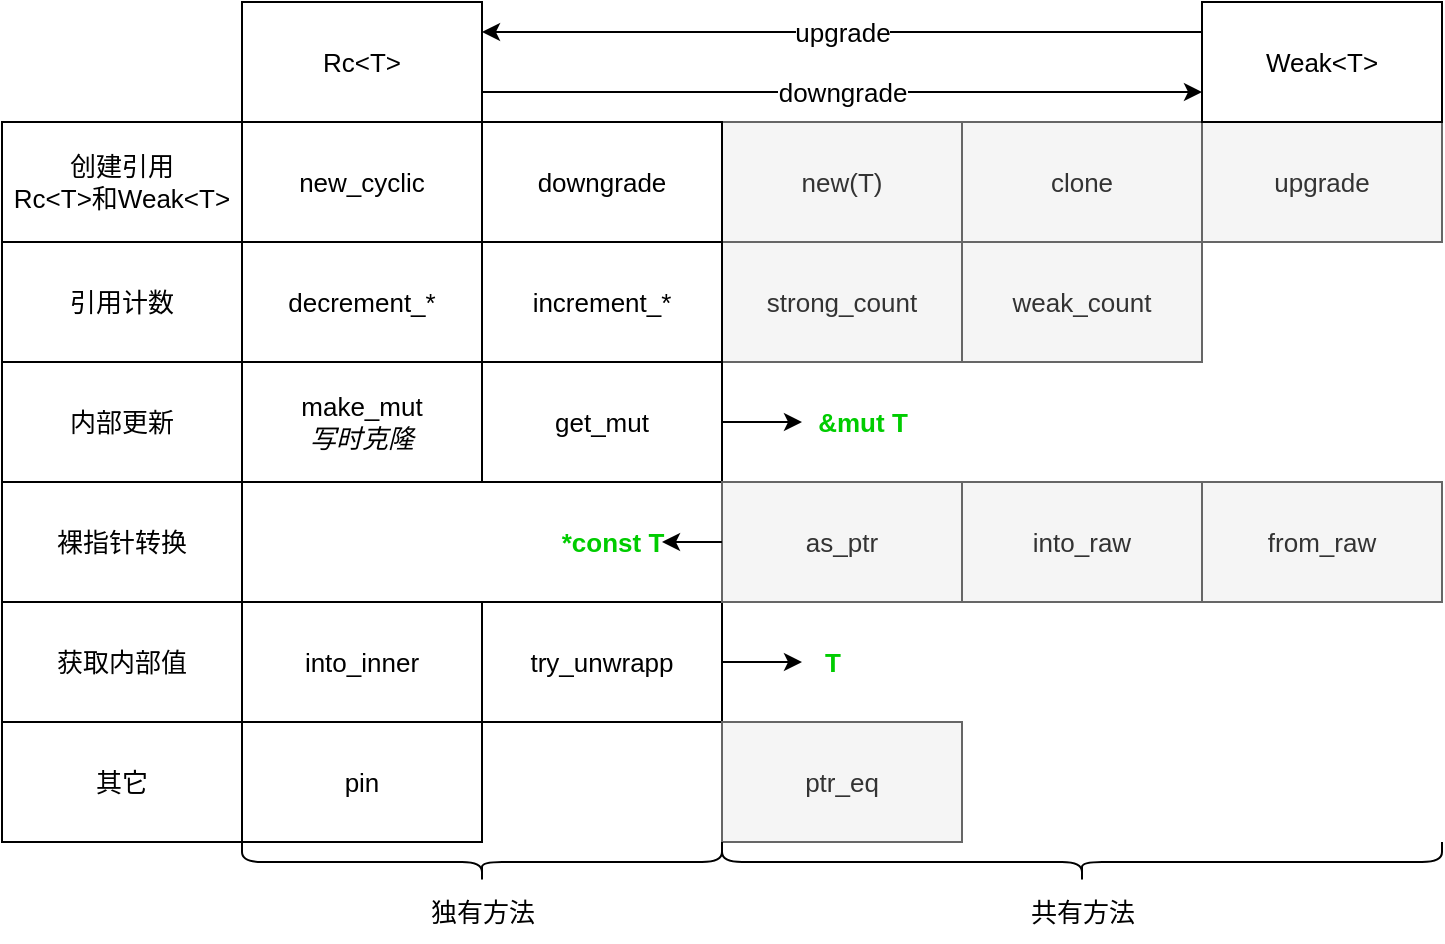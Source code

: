 <mxfile version="21.6.1" type="device">
  <diagram name="第 1 页" id="ZhXgaytAjwRBKxeGgEph">
    <mxGraphModel dx="794" dy="1137" grid="0" gridSize="10" guides="1" tooltips="1" connect="1" arrows="1" fold="1" page="1" pageScale="1" pageWidth="827" pageHeight="1169" math="0" shadow="0">
      <root>
        <mxCell id="0" />
        <mxCell id="1" parent="0" />
        <mxCell id="quyLLZ4MQwhN_KMvG2f8-1" value="Rc&amp;lt;T&amp;gt;" style="rounded=0;whiteSpace=wrap;html=1;fontSize=13;" vertex="1" parent="1">
          <mxGeometry x="170" y="270" width="120" height="60" as="geometry" />
        </mxCell>
        <mxCell id="quyLLZ4MQwhN_KMvG2f8-2" value="new(T)" style="rounded=0;whiteSpace=wrap;html=1;fillColor=#f5f5f5;strokeColor=#666666;fontColor=#333333;fontSize=13;" vertex="1" parent="1">
          <mxGeometry x="410" y="330" width="120" height="60" as="geometry" />
        </mxCell>
        <mxCell id="quyLLZ4MQwhN_KMvG2f8-3" value="new_cyclic" style="rounded=0;whiteSpace=wrap;html=1;fontSize=13;" vertex="1" parent="1">
          <mxGeometry x="170" y="330" width="120" height="60" as="geometry" />
        </mxCell>
        <mxCell id="quyLLZ4MQwhN_KMvG2f8-4" value="into_inner" style="rounded=0;whiteSpace=wrap;html=1;fontSize=13;" vertex="1" parent="1">
          <mxGeometry x="170" y="570" width="120" height="60" as="geometry" />
        </mxCell>
        <mxCell id="quyLLZ4MQwhN_KMvG2f8-5" value="try_unwrapp" style="rounded=0;whiteSpace=wrap;html=1;fontSize=13;" vertex="1" parent="1">
          <mxGeometry x="290" y="570" width="120" height="60" as="geometry" />
        </mxCell>
        <mxCell id="quyLLZ4MQwhN_KMvG2f8-6" value="make_mut&lt;br&gt;&lt;i&gt;写时克隆&lt;/i&gt;" style="rounded=0;whiteSpace=wrap;html=1;fontSize=13;" vertex="1" parent="1">
          <mxGeometry x="170" y="450" width="120" height="60" as="geometry" />
        </mxCell>
        <mxCell id="quyLLZ4MQwhN_KMvG2f8-7" value="get_mut" style="rounded=0;whiteSpace=wrap;html=1;fontSize=13;" vertex="1" parent="1">
          <mxGeometry x="290" y="450" width="120" height="60" as="geometry" />
        </mxCell>
        <mxCell id="quyLLZ4MQwhN_KMvG2f8-8" value="as_ptr" style="rounded=0;whiteSpace=wrap;html=1;fillColor=#f5f5f5;strokeColor=#666666;fontColor=#333333;fontSize=13;" vertex="1" parent="1">
          <mxGeometry x="410" y="510" width="120" height="60" as="geometry" />
        </mxCell>
        <mxCell id="quyLLZ4MQwhN_KMvG2f8-9" value="into_raw" style="rounded=0;whiteSpace=wrap;html=1;fillColor=#f5f5f5;strokeColor=#666666;fontColor=#333333;fontSize=13;" vertex="1" parent="1">
          <mxGeometry x="530" y="510" width="120" height="60" as="geometry" />
        </mxCell>
        <mxCell id="quyLLZ4MQwhN_KMvG2f8-10" value="from_raw" style="rounded=0;whiteSpace=wrap;html=1;fillColor=#f5f5f5;strokeColor=#666666;fontColor=#333333;fontSize=13;" vertex="1" parent="1">
          <mxGeometry x="650" y="510" width="120" height="60" as="geometry" />
        </mxCell>
        <mxCell id="quyLLZ4MQwhN_KMvG2f8-11" value="strong_count" style="rounded=0;whiteSpace=wrap;html=1;fillColor=#f5f5f5;strokeColor=#666666;fontColor=#333333;fontSize=13;" vertex="1" parent="1">
          <mxGeometry x="410" y="390" width="120" height="60" as="geometry" />
        </mxCell>
        <mxCell id="quyLLZ4MQwhN_KMvG2f8-12" value="decrement_*" style="rounded=0;whiteSpace=wrap;html=1;fontSize=13;" vertex="1" parent="1">
          <mxGeometry x="170" y="390" width="120" height="60" as="geometry" />
        </mxCell>
        <mxCell id="quyLLZ4MQwhN_KMvG2f8-13" value="increment_*" style="rounded=0;whiteSpace=wrap;html=1;fontSize=13;" vertex="1" parent="1">
          <mxGeometry x="290" y="390" width="120" height="60" as="geometry" />
        </mxCell>
        <mxCell id="quyLLZ4MQwhN_KMvG2f8-14" value="clone" style="rounded=0;whiteSpace=wrap;html=1;fillColor=#f5f5f5;strokeColor=#666666;fontColor=#333333;fontSize=13;" vertex="1" parent="1">
          <mxGeometry x="530" y="330" width="120" height="60" as="geometry" />
        </mxCell>
        <mxCell id="quyLLZ4MQwhN_KMvG2f8-15" value="weak_count" style="rounded=0;whiteSpace=wrap;html=1;fillColor=#f5f5f5;strokeColor=#666666;fontColor=#333333;fontSize=13;" vertex="1" parent="1">
          <mxGeometry x="530" y="390" width="120" height="60" as="geometry" />
        </mxCell>
        <mxCell id="quyLLZ4MQwhN_KMvG2f8-16" value="downgrade" style="rounded=0;whiteSpace=wrap;html=1;fontSize=13;" vertex="1" parent="1">
          <mxGeometry x="290" y="330" width="120" height="60" as="geometry" />
        </mxCell>
        <mxCell id="quyLLZ4MQwhN_KMvG2f8-17" value="upgrade" style="rounded=0;whiteSpace=wrap;html=1;fillColor=#f5f5f5;strokeColor=#666666;fontColor=#333333;fontSize=13;" vertex="1" parent="1">
          <mxGeometry x="650" y="330" width="120" height="60" as="geometry" />
        </mxCell>
        <mxCell id="quyLLZ4MQwhN_KMvG2f8-18" value="创建引用&lt;br style=&quot;font-size: 13px;&quot;&gt;Rc&amp;lt;T&amp;gt;和Weak&amp;lt;T&amp;gt;" style="rounded=0;whiteSpace=wrap;html=1;fontSize=13;" vertex="1" parent="1">
          <mxGeometry x="50" y="330" width="120" height="60" as="geometry" />
        </mxCell>
        <mxCell id="quyLLZ4MQwhN_KMvG2f8-19" value="引用计数" style="rounded=0;whiteSpace=wrap;html=1;fontSize=13;" vertex="1" parent="1">
          <mxGeometry x="50" y="390" width="120" height="60" as="geometry" />
        </mxCell>
        <mxCell id="quyLLZ4MQwhN_KMvG2f8-20" value="内部更新" style="rounded=0;whiteSpace=wrap;html=1;fontSize=13;" vertex="1" parent="1">
          <mxGeometry x="50" y="450" width="120" height="60" as="geometry" />
        </mxCell>
        <mxCell id="quyLLZ4MQwhN_KMvG2f8-21" value="裸指针转换" style="rounded=0;whiteSpace=wrap;html=1;fontSize=13;" vertex="1" parent="1">
          <mxGeometry x="50" y="510" width="120" height="60" as="geometry" />
        </mxCell>
        <mxCell id="quyLLZ4MQwhN_KMvG2f8-22" value="获取内部值" style="rounded=0;whiteSpace=wrap;html=1;fontSize=13;" vertex="1" parent="1">
          <mxGeometry x="50" y="570" width="120" height="60" as="geometry" />
        </mxCell>
        <mxCell id="quyLLZ4MQwhN_KMvG2f8-23" value="ptr_eq" style="rounded=0;whiteSpace=wrap;html=1;fillColor=#f5f5f5;strokeColor=#666666;fontColor=#333333;fontSize=13;" vertex="1" parent="1">
          <mxGeometry x="410" y="630" width="120" height="60" as="geometry" />
        </mxCell>
        <mxCell id="quyLLZ4MQwhN_KMvG2f8-24" value="pin" style="rounded=0;whiteSpace=wrap;html=1;fontSize=13;" vertex="1" parent="1">
          <mxGeometry x="170" y="630" width="120" height="60" as="geometry" />
        </mxCell>
        <mxCell id="quyLLZ4MQwhN_KMvG2f8-25" value="其它" style="rounded=0;whiteSpace=wrap;html=1;fontSize=13;" vertex="1" parent="1">
          <mxGeometry x="50" y="630" width="120" height="60" as="geometry" />
        </mxCell>
        <mxCell id="quyLLZ4MQwhN_KMvG2f8-26" value="Weak&amp;lt;T&amp;gt;" style="rounded=0;whiteSpace=wrap;html=1;fontSize=13;" vertex="1" parent="1">
          <mxGeometry x="650" y="270" width="120" height="60" as="geometry" />
        </mxCell>
        <mxCell id="quyLLZ4MQwhN_KMvG2f8-27" value="downgrade" style="endArrow=classic;html=1;rounded=0;exitX=1;exitY=0.75;exitDx=0;exitDy=0;entryX=0;entryY=0.75;entryDx=0;entryDy=0;fontSize=13;" edge="1" parent="1" source="quyLLZ4MQwhN_KMvG2f8-1" target="quyLLZ4MQwhN_KMvG2f8-26">
          <mxGeometry width="50" height="50" relative="1" as="geometry">
            <mxPoint x="360" y="610" as="sourcePoint" />
            <mxPoint x="410" y="560" as="targetPoint" />
          </mxGeometry>
        </mxCell>
        <mxCell id="quyLLZ4MQwhN_KMvG2f8-28" value="upgrade" style="endArrow=classic;html=1;rounded=0;exitX=0;exitY=0.25;exitDx=0;exitDy=0;entryX=1;entryY=0.25;entryDx=0;entryDy=0;fontSize=13;" edge="1" parent="1" source="quyLLZ4MQwhN_KMvG2f8-26" target="quyLLZ4MQwhN_KMvG2f8-1">
          <mxGeometry width="50" height="50" relative="1" as="geometry">
            <mxPoint x="360" y="610" as="sourcePoint" />
            <mxPoint x="410" y="560" as="targetPoint" />
          </mxGeometry>
        </mxCell>
        <mxCell id="quyLLZ4MQwhN_KMvG2f8-29" value="" style="endArrow=classic;html=1;rounded=0;exitX=1;exitY=0.5;exitDx=0;exitDy=0;fontSize=13;" edge="1" parent="1" source="quyLLZ4MQwhN_KMvG2f8-7">
          <mxGeometry width="50" height="50" relative="1" as="geometry">
            <mxPoint x="360" y="610" as="sourcePoint" />
            <mxPoint x="450" y="480" as="targetPoint" />
          </mxGeometry>
        </mxCell>
        <mxCell id="quyLLZ4MQwhN_KMvG2f8-30" value="&lt;b&gt;&lt;font color=&quot;#00cc00&quot;&gt;&amp;amp;mut T&lt;/font&gt;&lt;/b&gt;" style="text;html=1;align=center;verticalAlign=middle;resizable=0;points=[];autosize=1;strokeColor=none;fillColor=none;fontSize=13;fontColor=#4D9900;" vertex="1" parent="1">
          <mxGeometry x="445" y="465" width="70" height="30" as="geometry" />
        </mxCell>
        <mxCell id="quyLLZ4MQwhN_KMvG2f8-31" value="" style="endArrow=classic;html=1;rounded=0;exitX=1;exitY=0.5;exitDx=0;exitDy=0;fontSize=13;" edge="1" parent="1" source="quyLLZ4MQwhN_KMvG2f8-5">
          <mxGeometry width="50" height="50" relative="1" as="geometry">
            <mxPoint x="420" y="490" as="sourcePoint" />
            <mxPoint x="450" y="600" as="targetPoint" />
          </mxGeometry>
        </mxCell>
        <mxCell id="quyLLZ4MQwhN_KMvG2f8-32" value="&lt;font color=&quot;#00cc00&quot;&gt;&lt;b&gt;T&lt;/b&gt;&lt;/font&gt;" style="text;html=1;align=center;verticalAlign=middle;resizable=0;points=[];autosize=1;strokeColor=none;fillColor=none;fontSize=13;" vertex="1" parent="1">
          <mxGeometry x="450" y="585" width="30" height="30" as="geometry" />
        </mxCell>
        <mxCell id="quyLLZ4MQwhN_KMvG2f8-33" value="" style="endArrow=classic;html=1;rounded=0;exitX=0;exitY=0.5;exitDx=0;exitDy=0;fontSize=13;" edge="1" parent="1" source="quyLLZ4MQwhN_KMvG2f8-8">
          <mxGeometry width="50" height="50" relative="1" as="geometry">
            <mxPoint x="360" y="610" as="sourcePoint" />
            <mxPoint x="380" y="540" as="targetPoint" />
          </mxGeometry>
        </mxCell>
        <mxCell id="quyLLZ4MQwhN_KMvG2f8-34" value="&lt;b&gt;&lt;font color=&quot;#00cc00&quot;&gt;*const T&lt;/font&gt;&lt;/b&gt;" style="text;html=1;align=center;verticalAlign=middle;resizable=0;points=[];autosize=1;strokeColor=none;fillColor=none;fontSize=13;" vertex="1" parent="1">
          <mxGeometry x="320" y="525" width="70" height="30" as="geometry" />
        </mxCell>
        <mxCell id="quyLLZ4MQwhN_KMvG2f8-35" value="" style="shape=curlyBracket;whiteSpace=wrap;html=1;rounded=1;labelPosition=left;verticalLabelPosition=middle;align=right;verticalAlign=middle;rotation=-90;fontSize=13;" vertex="1" parent="1">
          <mxGeometry x="280" y="580" width="20" height="240" as="geometry" />
        </mxCell>
        <mxCell id="quyLLZ4MQwhN_KMvG2f8-36" value="" style="shape=curlyBracket;whiteSpace=wrap;html=1;rounded=1;labelPosition=left;verticalLabelPosition=middle;align=right;verticalAlign=middle;rotation=-90;fontSize=13;" vertex="1" parent="1">
          <mxGeometry x="580" y="520" width="20" height="360" as="geometry" />
        </mxCell>
        <mxCell id="quyLLZ4MQwhN_KMvG2f8-38" value="独有方法" style="text;html=1;align=center;verticalAlign=middle;resizable=0;points=[];autosize=1;strokeColor=none;fillColor=none;fontSize=13;" vertex="1" parent="1">
          <mxGeometry x="250" y="710" width="80" height="30" as="geometry" />
        </mxCell>
        <mxCell id="quyLLZ4MQwhN_KMvG2f8-39" value="共有方法" style="text;html=1;align=center;verticalAlign=middle;resizable=0;points=[];autosize=1;strokeColor=none;fillColor=none;fontSize=13;" vertex="1" parent="1">
          <mxGeometry x="550" y="710" width="80" height="30" as="geometry" />
        </mxCell>
      </root>
    </mxGraphModel>
  </diagram>
</mxfile>
